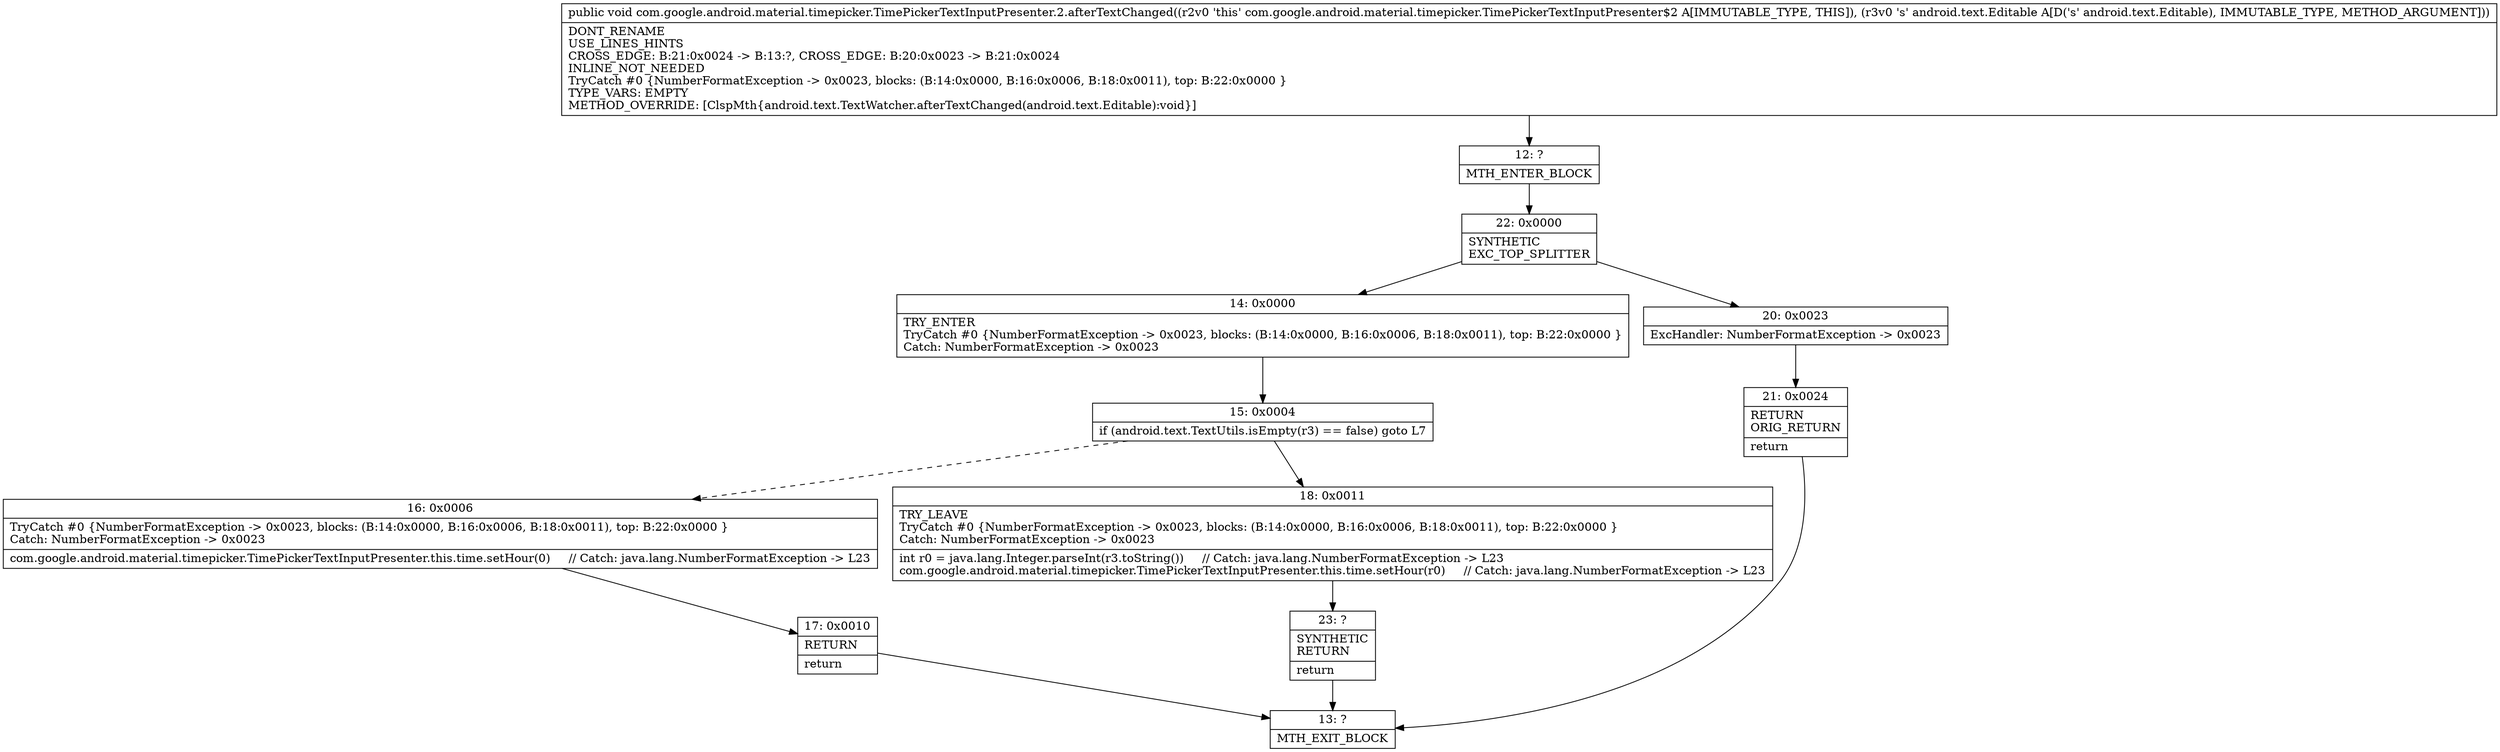 digraph "CFG forcom.google.android.material.timepicker.TimePickerTextInputPresenter.2.afterTextChanged(Landroid\/text\/Editable;)V" {
Node_12 [shape=record,label="{12\:\ ?|MTH_ENTER_BLOCK\l}"];
Node_22 [shape=record,label="{22\:\ 0x0000|SYNTHETIC\lEXC_TOP_SPLITTER\l}"];
Node_14 [shape=record,label="{14\:\ 0x0000|TRY_ENTER\lTryCatch #0 \{NumberFormatException \-\> 0x0023, blocks: (B:14:0x0000, B:16:0x0006, B:18:0x0011), top: B:22:0x0000 \}\lCatch: NumberFormatException \-\> 0x0023\l}"];
Node_15 [shape=record,label="{15\:\ 0x0004|if (android.text.TextUtils.isEmpty(r3) == false) goto L7\l}"];
Node_16 [shape=record,label="{16\:\ 0x0006|TryCatch #0 \{NumberFormatException \-\> 0x0023, blocks: (B:14:0x0000, B:16:0x0006, B:18:0x0011), top: B:22:0x0000 \}\lCatch: NumberFormatException \-\> 0x0023\l|com.google.android.material.timepicker.TimePickerTextInputPresenter.this.time.setHour(0)     \/\/ Catch: java.lang.NumberFormatException \-\> L23\l}"];
Node_17 [shape=record,label="{17\:\ 0x0010|RETURN\l|return\l}"];
Node_13 [shape=record,label="{13\:\ ?|MTH_EXIT_BLOCK\l}"];
Node_18 [shape=record,label="{18\:\ 0x0011|TRY_LEAVE\lTryCatch #0 \{NumberFormatException \-\> 0x0023, blocks: (B:14:0x0000, B:16:0x0006, B:18:0x0011), top: B:22:0x0000 \}\lCatch: NumberFormatException \-\> 0x0023\l|int r0 = java.lang.Integer.parseInt(r3.toString())     \/\/ Catch: java.lang.NumberFormatException \-\> L23\lcom.google.android.material.timepicker.TimePickerTextInputPresenter.this.time.setHour(r0)     \/\/ Catch: java.lang.NumberFormatException \-\> L23\l}"];
Node_23 [shape=record,label="{23\:\ ?|SYNTHETIC\lRETURN\l|return\l}"];
Node_20 [shape=record,label="{20\:\ 0x0023|ExcHandler: NumberFormatException \-\> 0x0023\l}"];
Node_21 [shape=record,label="{21\:\ 0x0024|RETURN\lORIG_RETURN\l|return\l}"];
MethodNode[shape=record,label="{public void com.google.android.material.timepicker.TimePickerTextInputPresenter.2.afterTextChanged((r2v0 'this' com.google.android.material.timepicker.TimePickerTextInputPresenter$2 A[IMMUTABLE_TYPE, THIS]), (r3v0 's' android.text.Editable A[D('s' android.text.Editable), IMMUTABLE_TYPE, METHOD_ARGUMENT]))  | DONT_RENAME\lUSE_LINES_HINTS\lCROSS_EDGE: B:21:0x0024 \-\> B:13:?, CROSS_EDGE: B:20:0x0023 \-\> B:21:0x0024\lINLINE_NOT_NEEDED\lTryCatch #0 \{NumberFormatException \-\> 0x0023, blocks: (B:14:0x0000, B:16:0x0006, B:18:0x0011), top: B:22:0x0000 \}\lTYPE_VARS: EMPTY\lMETHOD_OVERRIDE: [ClspMth\{android.text.TextWatcher.afterTextChanged(android.text.Editable):void\}]\l}"];
MethodNode -> Node_12;Node_12 -> Node_22;
Node_22 -> Node_14;
Node_22 -> Node_20;
Node_14 -> Node_15;
Node_15 -> Node_16[style=dashed];
Node_15 -> Node_18;
Node_16 -> Node_17;
Node_17 -> Node_13;
Node_18 -> Node_23;
Node_23 -> Node_13;
Node_20 -> Node_21;
Node_21 -> Node_13;
}


